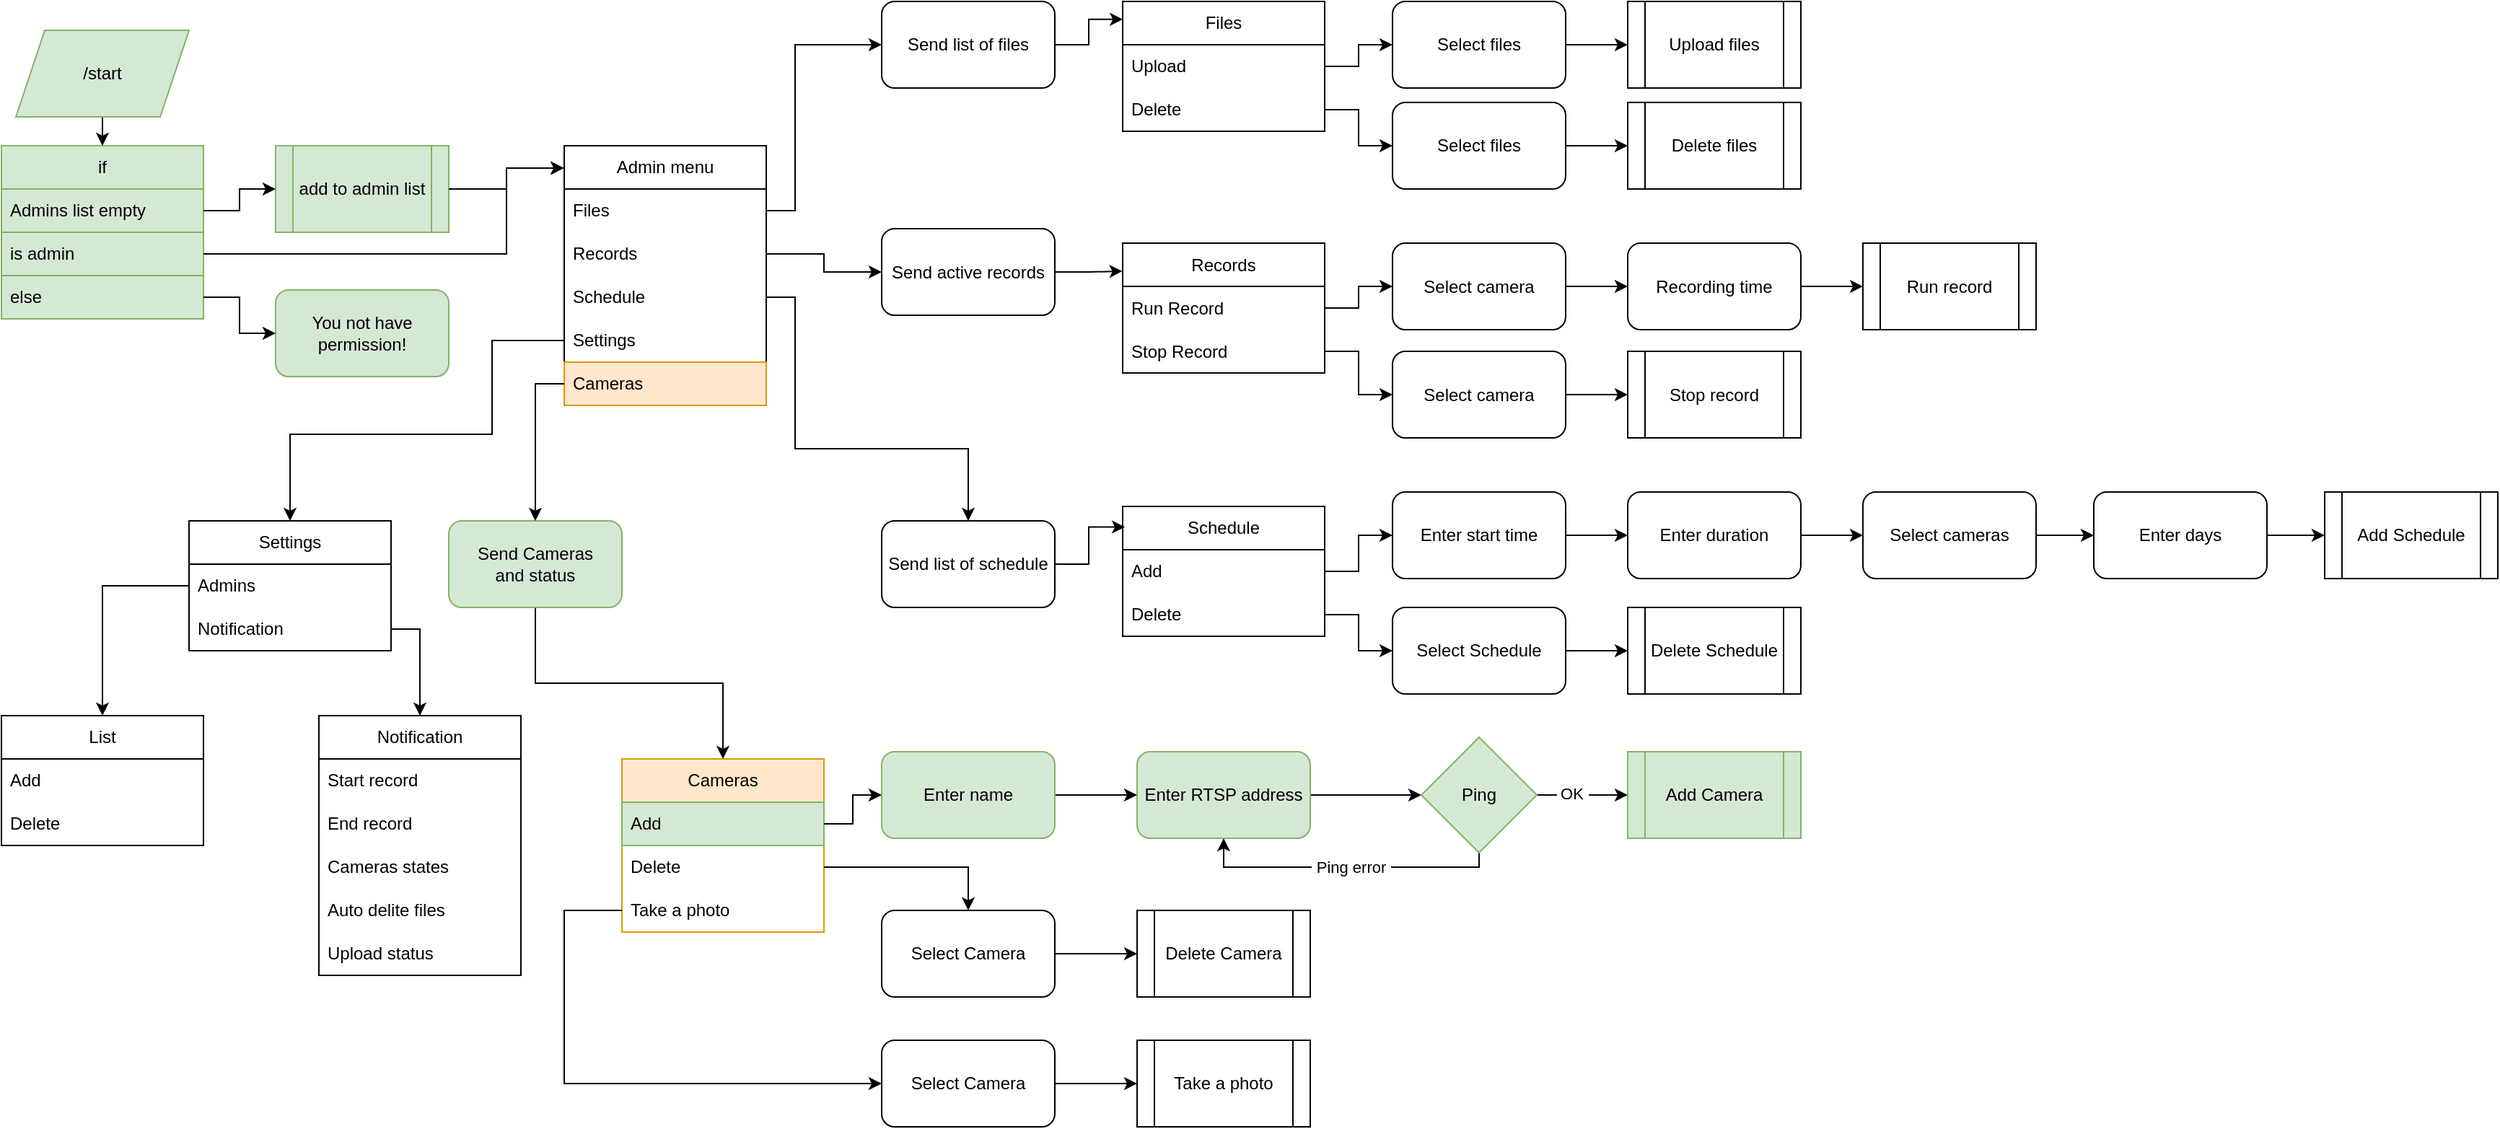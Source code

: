 <mxfile version="24.2.5" type="device">
  <diagram name="Страница — 1" id="JQwWrreAvlFHoOpuTkY8">
    <mxGraphModel dx="1111" dy="573" grid="1" gridSize="10" guides="1" tooltips="1" connect="1" arrows="1" fold="1" page="1" pageScale="1" pageWidth="827" pageHeight="1169" math="0" shadow="0">
      <root>
        <mxCell id="0" />
        <mxCell id="1" parent="0" />
        <mxCell id="tB5VyxIEcyMM-66_xBZY-7" style="edgeStyle=orthogonalEdgeStyle;rounded=0;orthogonalLoop=1;jettySize=auto;html=1;" parent="1" source="tB5VyxIEcyMM-66_xBZY-1" target="tB5VyxIEcyMM-66_xBZY-2" edge="1">
          <mxGeometry relative="1" as="geometry" />
        </mxCell>
        <mxCell id="tB5VyxIEcyMM-66_xBZY-1" value="/start" style="shape=parallelogram;perimeter=parallelogramPerimeter;whiteSpace=wrap;html=1;fixedSize=1;fillColor=#d5e8d4;strokeColor=#82b366;" parent="1" vertex="1">
          <mxGeometry x="60" y="40" width="120" height="60" as="geometry" />
        </mxCell>
        <mxCell id="tB5VyxIEcyMM-66_xBZY-2" value="if" style="swimlane;fontStyle=0;childLayout=stackLayout;horizontal=1;startSize=30;horizontalStack=0;resizeParent=1;resizeParentMax=0;resizeLast=0;collapsible=1;marginBottom=0;whiteSpace=wrap;html=1;fillColor=#d5e8d4;strokeColor=#82b366;" parent="1" vertex="1">
          <mxGeometry x="50" y="120" width="140" height="120" as="geometry" />
        </mxCell>
        <mxCell id="tB5VyxIEcyMM-66_xBZY-3" value="Admins list empty" style="text;strokeColor=#82b366;fillColor=#d5e8d4;align=left;verticalAlign=middle;spacingLeft=4;spacingRight=4;overflow=hidden;points=[[0,0.5],[1,0.5]];portConstraint=eastwest;rotatable=0;whiteSpace=wrap;html=1;" parent="tB5VyxIEcyMM-66_xBZY-2" vertex="1">
          <mxGeometry y="30" width="140" height="30" as="geometry" />
        </mxCell>
        <mxCell id="tB5VyxIEcyMM-66_xBZY-4" value="is admin" style="text;strokeColor=#82b366;fillColor=#d5e8d4;align=left;verticalAlign=middle;spacingLeft=4;spacingRight=4;overflow=hidden;points=[[0,0.5],[1,0.5]];portConstraint=eastwest;rotatable=0;whiteSpace=wrap;html=1;" parent="tB5VyxIEcyMM-66_xBZY-2" vertex="1">
          <mxGeometry y="60" width="140" height="30" as="geometry" />
        </mxCell>
        <mxCell id="tB5VyxIEcyMM-66_xBZY-5" value="else" style="text;strokeColor=#82b366;fillColor=#d5e8d4;align=left;verticalAlign=middle;spacingLeft=4;spacingRight=4;overflow=hidden;points=[[0,0.5],[1,0.5]];portConstraint=eastwest;rotatable=0;whiteSpace=wrap;html=1;" parent="tB5VyxIEcyMM-66_xBZY-2" vertex="1">
          <mxGeometry y="90" width="140" height="30" as="geometry" />
        </mxCell>
        <mxCell id="tB5VyxIEcyMM-66_xBZY-8" value="Admin menu" style="swimlane;fontStyle=0;childLayout=stackLayout;horizontal=1;startSize=30;horizontalStack=0;resizeParent=1;resizeParentMax=0;resizeLast=0;collapsible=1;marginBottom=0;whiteSpace=wrap;html=1;" parent="1" vertex="1">
          <mxGeometry x="440" y="120" width="140" height="180" as="geometry" />
        </mxCell>
        <mxCell id="tB5VyxIEcyMM-66_xBZY-9" value="Files" style="text;strokeColor=none;fillColor=none;align=left;verticalAlign=middle;spacingLeft=4;spacingRight=4;overflow=hidden;points=[[0,0.5],[1,0.5]];portConstraint=eastwest;rotatable=0;whiteSpace=wrap;html=1;" parent="tB5VyxIEcyMM-66_xBZY-8" vertex="1">
          <mxGeometry y="30" width="140" height="30" as="geometry" />
        </mxCell>
        <mxCell id="tB5VyxIEcyMM-66_xBZY-10" value="Records" style="text;strokeColor=none;fillColor=none;align=left;verticalAlign=middle;spacingLeft=4;spacingRight=4;overflow=hidden;points=[[0,0.5],[1,0.5]];portConstraint=eastwest;rotatable=0;whiteSpace=wrap;html=1;" parent="tB5VyxIEcyMM-66_xBZY-8" vertex="1">
          <mxGeometry y="60" width="140" height="30" as="geometry" />
        </mxCell>
        <mxCell id="tB5VyxIEcyMM-66_xBZY-11" value="Schedule" style="text;strokeColor=none;fillColor=none;align=left;verticalAlign=middle;spacingLeft=4;spacingRight=4;overflow=hidden;points=[[0,0.5],[1,0.5]];portConstraint=eastwest;rotatable=0;whiteSpace=wrap;html=1;" parent="tB5VyxIEcyMM-66_xBZY-8" vertex="1">
          <mxGeometry y="90" width="140" height="30" as="geometry" />
        </mxCell>
        <mxCell id="tB5VyxIEcyMM-66_xBZY-13" value="Settings" style="text;strokeColor=none;fillColor=none;align=left;verticalAlign=middle;spacingLeft=4;spacingRight=4;overflow=hidden;points=[[0,0.5],[1,0.5]];portConstraint=eastwest;rotatable=0;whiteSpace=wrap;html=1;" parent="tB5VyxIEcyMM-66_xBZY-8" vertex="1">
          <mxGeometry y="120" width="140" height="30" as="geometry" />
        </mxCell>
        <mxCell id="tB5VyxIEcyMM-66_xBZY-12" value="Cameras" style="text;strokeColor=#d79b00;fillColor=#ffe6cc;align=left;verticalAlign=middle;spacingLeft=4;spacingRight=4;overflow=hidden;points=[[0,0.5],[1,0.5]];portConstraint=eastwest;rotatable=0;whiteSpace=wrap;html=1;" parent="tB5VyxIEcyMM-66_xBZY-8" vertex="1">
          <mxGeometry y="150" width="140" height="30" as="geometry" />
        </mxCell>
        <mxCell id="tB5VyxIEcyMM-66_xBZY-15" value="add to admin list" style="shape=process;whiteSpace=wrap;html=1;backgroundOutline=1;fillColor=#d5e8d4;strokeColor=#82b366;" parent="1" vertex="1">
          <mxGeometry x="240" y="120" width="120" height="60" as="geometry" />
        </mxCell>
        <mxCell id="tB5VyxIEcyMM-66_xBZY-16" style="edgeStyle=orthogonalEdgeStyle;rounded=0;orthogonalLoop=1;jettySize=auto;html=1;" parent="1" source="tB5VyxIEcyMM-66_xBZY-3" target="tB5VyxIEcyMM-66_xBZY-15" edge="1">
          <mxGeometry relative="1" as="geometry" />
        </mxCell>
        <mxCell id="tB5VyxIEcyMM-66_xBZY-21" style="edgeStyle=orthogonalEdgeStyle;rounded=0;orthogonalLoop=1;jettySize=auto;html=1;entryX=0;entryY=0.086;entryDx=0;entryDy=0;entryPerimeter=0;" parent="1" source="tB5VyxIEcyMM-66_xBZY-4" target="tB5VyxIEcyMM-66_xBZY-8" edge="1">
          <mxGeometry relative="1" as="geometry">
            <Array as="points">
              <mxPoint x="400" y="195" />
              <mxPoint x="400" y="136" />
            </Array>
          </mxGeometry>
        </mxCell>
        <mxCell id="tB5VyxIEcyMM-66_xBZY-22" style="edgeStyle=orthogonalEdgeStyle;rounded=0;orthogonalLoop=1;jettySize=auto;html=1;entryX=-0.003;entryY=0.086;entryDx=0;entryDy=0;entryPerimeter=0;" parent="1" source="tB5VyxIEcyMM-66_xBZY-15" target="tB5VyxIEcyMM-66_xBZY-8" edge="1">
          <mxGeometry relative="1" as="geometry" />
        </mxCell>
        <mxCell id="tB5VyxIEcyMM-66_xBZY-23" value="You not have permission!" style="rounded=1;whiteSpace=wrap;html=1;fillColor=#d5e8d4;strokeColor=#82b366;" parent="1" vertex="1">
          <mxGeometry x="240" y="220" width="120" height="60" as="geometry" />
        </mxCell>
        <mxCell id="tB5VyxIEcyMM-66_xBZY-24" style="edgeStyle=orthogonalEdgeStyle;rounded=0;orthogonalLoop=1;jettySize=auto;html=1;" parent="1" source="tB5VyxIEcyMM-66_xBZY-5" target="tB5VyxIEcyMM-66_xBZY-23" edge="1">
          <mxGeometry relative="1" as="geometry" />
        </mxCell>
        <mxCell id="tB5VyxIEcyMM-66_xBZY-25" value="&lt;span style=&quot;text-align: left;&quot;&gt;Files&lt;/span&gt;" style="swimlane;fontStyle=0;childLayout=stackLayout;horizontal=1;startSize=30;horizontalStack=0;resizeParent=1;resizeParentMax=0;resizeLast=0;collapsible=1;marginBottom=0;whiteSpace=wrap;html=1;" parent="1" vertex="1">
          <mxGeometry x="827" y="20" width="140" height="90" as="geometry" />
        </mxCell>
        <mxCell id="tB5VyxIEcyMM-66_xBZY-26" value="Upload" style="text;strokeColor=none;fillColor=none;align=left;verticalAlign=middle;spacingLeft=4;spacingRight=4;overflow=hidden;points=[[0,0.5],[1,0.5]];portConstraint=eastwest;rotatable=0;whiteSpace=wrap;html=1;" parent="tB5VyxIEcyMM-66_xBZY-25" vertex="1">
          <mxGeometry y="30" width="140" height="30" as="geometry" />
        </mxCell>
        <mxCell id="tB5VyxIEcyMM-66_xBZY-27" value="Delete" style="text;strokeColor=none;fillColor=none;align=left;verticalAlign=middle;spacingLeft=4;spacingRight=4;overflow=hidden;points=[[0,0.5],[1,0.5]];portConstraint=eastwest;rotatable=0;whiteSpace=wrap;html=1;" parent="tB5VyxIEcyMM-66_xBZY-25" vertex="1">
          <mxGeometry y="60" width="140" height="30" as="geometry" />
        </mxCell>
        <mxCell id="tB5VyxIEcyMM-66_xBZY-33" style="edgeStyle=orthogonalEdgeStyle;rounded=0;orthogonalLoop=1;jettySize=auto;html=1;" parent="1" source="tB5VyxIEcyMM-66_xBZY-30" target="tB5VyxIEcyMM-66_xBZY-32" edge="1">
          <mxGeometry relative="1" as="geometry" />
        </mxCell>
        <mxCell id="tB5VyxIEcyMM-66_xBZY-30" value="Select camera" style="rounded=1;whiteSpace=wrap;html=1;" parent="1" vertex="1">
          <mxGeometry x="1014" y="187.5" width="120" height="60" as="geometry" />
        </mxCell>
        <mxCell id="tB5VyxIEcyMM-66_xBZY-43" style="edgeStyle=orthogonalEdgeStyle;rounded=0;orthogonalLoop=1;jettySize=auto;html=1;" parent="1" source="tB5VyxIEcyMM-66_xBZY-32" target="tB5VyxIEcyMM-66_xBZY-42" edge="1">
          <mxGeometry relative="1" as="geometry" />
        </mxCell>
        <mxCell id="tB5VyxIEcyMM-66_xBZY-32" value="Recording time" style="rounded=1;whiteSpace=wrap;html=1;" parent="1" vertex="1">
          <mxGeometry x="1177" y="187.5" width="120" height="60" as="geometry" />
        </mxCell>
        <mxCell id="tB5VyxIEcyMM-66_xBZY-41" style="edgeStyle=orthogonalEdgeStyle;rounded=0;orthogonalLoop=1;jettySize=auto;html=1;" parent="1" source="tB5VyxIEcyMM-66_xBZY-34" target="tB5VyxIEcyMM-66_xBZY-40" edge="1">
          <mxGeometry relative="1" as="geometry" />
        </mxCell>
        <mxCell id="tB5VyxIEcyMM-66_xBZY-34" value="Select files" style="rounded=1;whiteSpace=wrap;html=1;" parent="1" vertex="1">
          <mxGeometry x="1014" y="20" width="120" height="60" as="geometry" />
        </mxCell>
        <mxCell id="tB5VyxIEcyMM-66_xBZY-35" style="edgeStyle=orthogonalEdgeStyle;rounded=0;orthogonalLoop=1;jettySize=auto;html=1;" parent="1" source="tB5VyxIEcyMM-66_xBZY-26" target="tB5VyxIEcyMM-66_xBZY-34" edge="1">
          <mxGeometry relative="1" as="geometry" />
        </mxCell>
        <mxCell id="tB5VyxIEcyMM-66_xBZY-39" style="edgeStyle=orthogonalEdgeStyle;rounded=0;orthogonalLoop=1;jettySize=auto;html=1;" parent="1" source="tB5VyxIEcyMM-66_xBZY-36" target="tB5VyxIEcyMM-66_xBZY-38" edge="1">
          <mxGeometry relative="1" as="geometry" />
        </mxCell>
        <mxCell id="tB5VyxIEcyMM-66_xBZY-36" value="Select files" style="rounded=1;whiteSpace=wrap;html=1;" parent="1" vertex="1">
          <mxGeometry x="1014" y="90" width="120" height="60" as="geometry" />
        </mxCell>
        <mxCell id="tB5VyxIEcyMM-66_xBZY-37" style="edgeStyle=orthogonalEdgeStyle;rounded=0;orthogonalLoop=1;jettySize=auto;html=1;" parent="1" source="tB5VyxIEcyMM-66_xBZY-27" target="tB5VyxIEcyMM-66_xBZY-36" edge="1">
          <mxGeometry relative="1" as="geometry" />
        </mxCell>
        <mxCell id="tB5VyxIEcyMM-66_xBZY-38" value="Delete files" style="shape=process;whiteSpace=wrap;html=1;backgroundOutline=1;" parent="1" vertex="1">
          <mxGeometry x="1177" y="90" width="120" height="60" as="geometry" />
        </mxCell>
        <mxCell id="tB5VyxIEcyMM-66_xBZY-40" value="&lt;span style=&quot;text-align: left;&quot;&gt;Upload&lt;/span&gt;&amp;nbsp;files" style="shape=process;whiteSpace=wrap;html=1;backgroundOutline=1;" parent="1" vertex="1">
          <mxGeometry x="1177" y="20" width="120" height="60" as="geometry" />
        </mxCell>
        <mxCell id="tB5VyxIEcyMM-66_xBZY-42" value="Run record" style="shape=process;whiteSpace=wrap;html=1;backgroundOutline=1;" parent="1" vertex="1">
          <mxGeometry x="1340" y="187.5" width="120" height="60" as="geometry" />
        </mxCell>
        <mxCell id="tB5VyxIEcyMM-66_xBZY-68" style="edgeStyle=orthogonalEdgeStyle;rounded=0;orthogonalLoop=1;jettySize=auto;html=1;" parent="1" source="tB5VyxIEcyMM-66_xBZY-45" target="tB5VyxIEcyMM-66_xBZY-67" edge="1">
          <mxGeometry relative="1" as="geometry" />
        </mxCell>
        <mxCell id="tB5VyxIEcyMM-66_xBZY-45" value="Enter start time" style="rounded=1;whiteSpace=wrap;html=1;" parent="1" vertex="1">
          <mxGeometry x="1014" y="360" width="120" height="60" as="geometry" />
        </mxCell>
        <mxCell id="tB5VyxIEcyMM-66_xBZY-49" value="&lt;span style=&quot;text-align: left;&quot;&gt;Schedule&lt;/span&gt;" style="swimlane;fontStyle=0;childLayout=stackLayout;horizontal=1;startSize=30;horizontalStack=0;resizeParent=1;resizeParentMax=0;resizeLast=0;collapsible=1;marginBottom=0;whiteSpace=wrap;html=1;" parent="1" vertex="1">
          <mxGeometry x="827" y="370" width="140" height="90" as="geometry" />
        </mxCell>
        <mxCell id="tB5VyxIEcyMM-66_xBZY-50" value="Add" style="text;strokeColor=none;fillColor=none;align=left;verticalAlign=middle;spacingLeft=4;spacingRight=4;overflow=hidden;points=[[0,0.5],[1,0.5]];portConstraint=eastwest;rotatable=0;whiteSpace=wrap;html=1;" parent="tB5VyxIEcyMM-66_xBZY-49" vertex="1">
          <mxGeometry y="30" width="140" height="30" as="geometry" />
        </mxCell>
        <mxCell id="tB5VyxIEcyMM-66_xBZY-51" value="Delete" style="text;strokeColor=none;fillColor=none;align=left;verticalAlign=middle;spacingLeft=4;spacingRight=4;overflow=hidden;points=[[0,0.5],[1,0.5]];portConstraint=eastwest;rotatable=0;whiteSpace=wrap;html=1;" parent="tB5VyxIEcyMM-66_xBZY-49" vertex="1">
          <mxGeometry y="60" width="140" height="30" as="geometry" />
        </mxCell>
        <mxCell id="tB5VyxIEcyMM-66_xBZY-55" style="edgeStyle=orthogonalEdgeStyle;rounded=0;orthogonalLoop=1;jettySize=auto;html=1;" parent="1" source="tB5VyxIEcyMM-66_xBZY-50" target="tB5VyxIEcyMM-66_xBZY-45" edge="1">
          <mxGeometry relative="1" as="geometry" />
        </mxCell>
        <mxCell id="tB5VyxIEcyMM-66_xBZY-56" value="Send list of files" style="rounded=1;whiteSpace=wrap;html=1;" parent="1" vertex="1">
          <mxGeometry x="660" y="20" width="120" height="60" as="geometry" />
        </mxCell>
        <mxCell id="tB5VyxIEcyMM-66_xBZY-57" style="edgeStyle=orthogonalEdgeStyle;rounded=0;orthogonalLoop=1;jettySize=auto;html=1;" parent="1" source="tB5VyxIEcyMM-66_xBZY-9" target="tB5VyxIEcyMM-66_xBZY-56" edge="1">
          <mxGeometry relative="1" as="geometry">
            <Array as="points">
              <mxPoint x="600" y="165" />
              <mxPoint x="600" y="50" />
            </Array>
          </mxGeometry>
        </mxCell>
        <mxCell id="tB5VyxIEcyMM-66_xBZY-59" style="edgeStyle=orthogonalEdgeStyle;rounded=0;orthogonalLoop=1;jettySize=auto;html=1;entryX=0.001;entryY=0.138;entryDx=0;entryDy=0;entryPerimeter=0;" parent="1" source="tB5VyxIEcyMM-66_xBZY-56" target="tB5VyxIEcyMM-66_xBZY-25" edge="1">
          <mxGeometry relative="1" as="geometry" />
        </mxCell>
        <mxCell id="tB5VyxIEcyMM-66_xBZY-60" value="Send list of s&lt;span style=&quot;text-align: left;&quot;&gt;chedule&lt;/span&gt;" style="rounded=1;whiteSpace=wrap;html=1;" parent="1" vertex="1">
          <mxGeometry x="660" y="380" width="120" height="60" as="geometry" />
        </mxCell>
        <mxCell id="tB5VyxIEcyMM-66_xBZY-61" style="edgeStyle=orthogonalEdgeStyle;rounded=0;orthogonalLoop=1;jettySize=auto;html=1;" parent="1" source="tB5VyxIEcyMM-66_xBZY-11" target="tB5VyxIEcyMM-66_xBZY-60" edge="1">
          <mxGeometry relative="1" as="geometry">
            <Array as="points">
              <mxPoint x="600" y="225" />
              <mxPoint x="600" y="330" />
            </Array>
          </mxGeometry>
        </mxCell>
        <mxCell id="tB5VyxIEcyMM-66_xBZY-62" style="edgeStyle=orthogonalEdgeStyle;rounded=0;orthogonalLoop=1;jettySize=auto;html=1;entryX=0.011;entryY=0.159;entryDx=0;entryDy=0;entryPerimeter=0;" parent="1" source="tB5VyxIEcyMM-66_xBZY-60" target="tB5VyxIEcyMM-66_xBZY-49" edge="1">
          <mxGeometry relative="1" as="geometry" />
        </mxCell>
        <mxCell id="tB5VyxIEcyMM-66_xBZY-63" style="edgeStyle=orthogonalEdgeStyle;rounded=0;orthogonalLoop=1;jettySize=auto;html=1;" parent="1" source="tB5VyxIEcyMM-66_xBZY-64" target="tB5VyxIEcyMM-66_xBZY-65" edge="1">
          <mxGeometry relative="1" as="geometry" />
        </mxCell>
        <mxCell id="tB5VyxIEcyMM-66_xBZY-64" value="Select&amp;nbsp;&lt;span style=&quot;text-align: left;&quot;&gt;Schedule&lt;/span&gt;" style="rounded=1;whiteSpace=wrap;html=1;" parent="1" vertex="1">
          <mxGeometry x="1014" y="440" width="120" height="60" as="geometry" />
        </mxCell>
        <mxCell id="tB5VyxIEcyMM-66_xBZY-65" value="Delete&amp;nbsp;&lt;span style=&quot;text-align: left;&quot;&gt;Schedule&lt;/span&gt;" style="shape=process;whiteSpace=wrap;html=1;backgroundOutline=1;" parent="1" vertex="1">
          <mxGeometry x="1177" y="440" width="120" height="60" as="geometry" />
        </mxCell>
        <mxCell id="tB5VyxIEcyMM-66_xBZY-66" style="edgeStyle=orthogonalEdgeStyle;rounded=0;orthogonalLoop=1;jettySize=auto;html=1;" parent="1" source="tB5VyxIEcyMM-66_xBZY-51" target="tB5VyxIEcyMM-66_xBZY-64" edge="1">
          <mxGeometry relative="1" as="geometry" />
        </mxCell>
        <mxCell id="tB5VyxIEcyMM-66_xBZY-70" style="edgeStyle=orthogonalEdgeStyle;rounded=0;orthogonalLoop=1;jettySize=auto;html=1;" parent="1" source="tB5VyxIEcyMM-66_xBZY-67" target="tB5VyxIEcyMM-66_xBZY-69" edge="1">
          <mxGeometry relative="1" as="geometry" />
        </mxCell>
        <mxCell id="tB5VyxIEcyMM-66_xBZY-67" value="Enter duration" style="rounded=1;whiteSpace=wrap;html=1;" parent="1" vertex="1">
          <mxGeometry x="1177" y="360" width="120" height="60" as="geometry" />
        </mxCell>
        <mxCell id="tB5VyxIEcyMM-66_xBZY-72" style="edgeStyle=orthogonalEdgeStyle;rounded=0;orthogonalLoop=1;jettySize=auto;html=1;" parent="1" source="tB5VyxIEcyMM-66_xBZY-69" target="tB5VyxIEcyMM-66_xBZY-71" edge="1">
          <mxGeometry relative="1" as="geometry" />
        </mxCell>
        <mxCell id="tB5VyxIEcyMM-66_xBZY-69" value="Select cameras" style="rounded=1;whiteSpace=wrap;html=1;" parent="1" vertex="1">
          <mxGeometry x="1340" y="360" width="120" height="60" as="geometry" />
        </mxCell>
        <mxCell id="tB5VyxIEcyMM-66_xBZY-74" style="edgeStyle=orthogonalEdgeStyle;rounded=0;orthogonalLoop=1;jettySize=auto;html=1;" parent="1" source="tB5VyxIEcyMM-66_xBZY-71" target="tB5VyxIEcyMM-66_xBZY-73" edge="1">
          <mxGeometry relative="1" as="geometry" />
        </mxCell>
        <mxCell id="tB5VyxIEcyMM-66_xBZY-71" value="Enter days" style="rounded=1;whiteSpace=wrap;html=1;" parent="1" vertex="1">
          <mxGeometry x="1500" y="360" width="120" height="60" as="geometry" />
        </mxCell>
        <mxCell id="tB5VyxIEcyMM-66_xBZY-73" value="Add&amp;nbsp;&lt;span style=&quot;text-align: left;&quot;&gt;Schedule&lt;/span&gt;" style="shape=process;whiteSpace=wrap;html=1;backgroundOutline=1;" parent="1" vertex="1">
          <mxGeometry x="1660" y="360" width="120" height="60" as="geometry" />
        </mxCell>
        <mxCell id="tB5VyxIEcyMM-66_xBZY-83" style="edgeStyle=orthogonalEdgeStyle;rounded=0;orthogonalLoop=1;jettySize=auto;html=1;" parent="1" source="tB5VyxIEcyMM-66_xBZY-77" target="tB5VyxIEcyMM-66_xBZY-79" edge="1">
          <mxGeometry relative="1" as="geometry" />
        </mxCell>
        <mxCell id="tB5VyxIEcyMM-66_xBZY-77" value="Send&amp;nbsp;&lt;span style=&quot;text-align: left;&quot;&gt;Cameras&lt;/span&gt;&lt;div&gt;&lt;span style=&quot;text-align: left;&quot;&gt;and status&lt;/span&gt;&lt;/div&gt;" style="rounded=1;whiteSpace=wrap;html=1;fillColor=#d5e8d4;strokeColor=#82b366;" parent="1" vertex="1">
          <mxGeometry x="360" y="380" width="120" height="60" as="geometry" />
        </mxCell>
        <mxCell id="tB5VyxIEcyMM-66_xBZY-78" style="edgeStyle=orthogonalEdgeStyle;rounded=0;orthogonalLoop=1;jettySize=auto;html=1;" parent="1" source="tB5VyxIEcyMM-66_xBZY-12" target="tB5VyxIEcyMM-66_xBZY-77" edge="1">
          <mxGeometry relative="1" as="geometry" />
        </mxCell>
        <mxCell id="tB5VyxIEcyMM-66_xBZY-79" value="&lt;span style=&quot;text-align: left;&quot;&gt;Cameras&lt;/span&gt;" style="swimlane;fontStyle=0;childLayout=stackLayout;horizontal=1;startSize=30;horizontalStack=0;resizeParent=1;resizeParentMax=0;resizeLast=0;collapsible=1;marginBottom=0;whiteSpace=wrap;html=1;fillColor=#ffe6cc;strokeColor=#d79b00;" parent="1" vertex="1">
          <mxGeometry x="480" y="545" width="140" height="120" as="geometry" />
        </mxCell>
        <mxCell id="tB5VyxIEcyMM-66_xBZY-80" value="Add" style="text;strokeColor=#82b366;fillColor=#d5e8d4;align=left;verticalAlign=middle;spacingLeft=4;spacingRight=4;overflow=hidden;points=[[0,0.5],[1,0.5]];portConstraint=eastwest;rotatable=0;whiteSpace=wrap;html=1;" parent="tB5VyxIEcyMM-66_xBZY-79" vertex="1">
          <mxGeometry y="30" width="140" height="30" as="geometry" />
        </mxCell>
        <mxCell id="tB5VyxIEcyMM-66_xBZY-81" value="Delete" style="text;strokeColor=none;fillColor=none;align=left;verticalAlign=middle;spacingLeft=4;spacingRight=4;overflow=hidden;points=[[0,0.5],[1,0.5]];portConstraint=eastwest;rotatable=0;whiteSpace=wrap;html=1;" parent="tB5VyxIEcyMM-66_xBZY-79" vertex="1">
          <mxGeometry y="60" width="140" height="30" as="geometry" />
        </mxCell>
        <mxCell id="tB5VyxIEcyMM-66_xBZY-82" value="Take a photo" style="text;strokeColor=none;fillColor=none;align=left;verticalAlign=middle;spacingLeft=4;spacingRight=4;overflow=hidden;points=[[0,0.5],[1,0.5]];portConstraint=eastwest;rotatable=0;whiteSpace=wrap;html=1;" parent="tB5VyxIEcyMM-66_xBZY-79" vertex="1">
          <mxGeometry y="90" width="140" height="30" as="geometry" />
        </mxCell>
        <mxCell id="tB5VyxIEcyMM-66_xBZY-89" style="edgeStyle=orthogonalEdgeStyle;rounded=0;orthogonalLoop=1;jettySize=auto;html=1;" parent="1" source="tB5VyxIEcyMM-66_xBZY-84" target="tB5VyxIEcyMM-66_xBZY-88" edge="1">
          <mxGeometry relative="1" as="geometry" />
        </mxCell>
        <mxCell id="tB5VyxIEcyMM-66_xBZY-84" value="Enter RTSP address" style="rounded=1;whiteSpace=wrap;html=1;fillColor=#d5e8d4;strokeColor=#82b366;" parent="1" vertex="1">
          <mxGeometry x="837" y="540" width="120" height="60" as="geometry" />
        </mxCell>
        <mxCell id="tB5VyxIEcyMM-66_xBZY-87" style="edgeStyle=orthogonalEdgeStyle;rounded=0;orthogonalLoop=1;jettySize=auto;html=1;" parent="1" source="tB5VyxIEcyMM-66_xBZY-85" target="tB5VyxIEcyMM-66_xBZY-84" edge="1">
          <mxGeometry relative="1" as="geometry" />
        </mxCell>
        <mxCell id="tB5VyxIEcyMM-66_xBZY-85" value="Enter name" style="rounded=1;whiteSpace=wrap;html=1;fillColor=#d5e8d4;strokeColor=#82b366;" parent="1" vertex="1">
          <mxGeometry x="660" y="540" width="120" height="60" as="geometry" />
        </mxCell>
        <mxCell id="tB5VyxIEcyMM-66_xBZY-86" style="edgeStyle=orthogonalEdgeStyle;rounded=0;orthogonalLoop=1;jettySize=auto;html=1;" parent="1" source="tB5VyxIEcyMM-66_xBZY-80" target="tB5VyxIEcyMM-66_xBZY-85" edge="1">
          <mxGeometry relative="1" as="geometry" />
        </mxCell>
        <mxCell id="tB5VyxIEcyMM-66_xBZY-90" style="edgeStyle=orthogonalEdgeStyle;rounded=0;orthogonalLoop=1;jettySize=auto;html=1;" parent="1" source="tB5VyxIEcyMM-66_xBZY-88" target="tB5VyxIEcyMM-66_xBZY-84" edge="1">
          <mxGeometry relative="1" as="geometry">
            <Array as="points">
              <mxPoint x="1074" y="620" />
              <mxPoint x="897" y="620" />
            </Array>
          </mxGeometry>
        </mxCell>
        <mxCell id="tB5VyxIEcyMM-66_xBZY-92" value="&amp;nbsp;Ping error&amp;nbsp;" style="edgeLabel;html=1;align=center;verticalAlign=middle;resizable=0;points=[];" parent="tB5VyxIEcyMM-66_xBZY-90" vertex="1" connectable="0">
          <mxGeometry x="-0.042" relative="1" as="geometry">
            <mxPoint as="offset" />
          </mxGeometry>
        </mxCell>
        <mxCell id="tB5VyxIEcyMM-66_xBZY-94" style="edgeStyle=orthogonalEdgeStyle;rounded=0;orthogonalLoop=1;jettySize=auto;html=1;" parent="1" source="tB5VyxIEcyMM-66_xBZY-88" target="tB5VyxIEcyMM-66_xBZY-93" edge="1">
          <mxGeometry relative="1" as="geometry" />
        </mxCell>
        <mxCell id="tB5VyxIEcyMM-66_xBZY-95" value="&amp;nbsp;OK&amp;nbsp;" style="edgeLabel;html=1;align=center;verticalAlign=middle;resizable=0;points=[];" parent="tB5VyxIEcyMM-66_xBZY-94" vertex="1" connectable="0">
          <mxGeometry x="-0.248" y="1" relative="1" as="geometry">
            <mxPoint as="offset" />
          </mxGeometry>
        </mxCell>
        <mxCell id="tB5VyxIEcyMM-66_xBZY-88" value="Ping" style="rhombus;whiteSpace=wrap;html=1;fillColor=#d5e8d4;strokeColor=#82b366;" parent="1" vertex="1">
          <mxGeometry x="1034" y="530" width="80" height="80" as="geometry" />
        </mxCell>
        <mxCell id="tB5VyxIEcyMM-66_xBZY-93" value="Add&amp;nbsp;&lt;span style=&quot;text-align: left;&quot;&gt;Camera&lt;/span&gt;" style="shape=process;whiteSpace=wrap;html=1;backgroundOutline=1;fillColor=#d5e8d4;strokeColor=#82b366;" parent="1" vertex="1">
          <mxGeometry x="1177" y="540" width="120" height="60" as="geometry" />
        </mxCell>
        <mxCell id="tB5VyxIEcyMM-66_xBZY-101" style="edgeStyle=orthogonalEdgeStyle;rounded=0;orthogonalLoop=1;jettySize=auto;html=1;" parent="1" source="tB5VyxIEcyMM-66_xBZY-97" target="tB5VyxIEcyMM-66_xBZY-100" edge="1">
          <mxGeometry relative="1" as="geometry" />
        </mxCell>
        <mxCell id="tB5VyxIEcyMM-66_xBZY-97" value="Select Camera" style="rounded=1;whiteSpace=wrap;html=1;" parent="1" vertex="1">
          <mxGeometry x="660" y="650" width="120" height="60" as="geometry" />
        </mxCell>
        <mxCell id="tB5VyxIEcyMM-66_xBZY-98" style="edgeStyle=orthogonalEdgeStyle;rounded=0;orthogonalLoop=1;jettySize=auto;html=1;" parent="1" source="tB5VyxIEcyMM-66_xBZY-81" target="tB5VyxIEcyMM-66_xBZY-97" edge="1">
          <mxGeometry relative="1" as="geometry" />
        </mxCell>
        <mxCell id="tB5VyxIEcyMM-66_xBZY-100" value="Delete Camera" style="shape=process;whiteSpace=wrap;html=1;backgroundOutline=1;" parent="1" vertex="1">
          <mxGeometry x="837" y="650" width="120" height="60" as="geometry" />
        </mxCell>
        <mxCell id="tB5VyxIEcyMM-66_xBZY-106" style="edgeStyle=orthogonalEdgeStyle;rounded=0;orthogonalLoop=1;jettySize=auto;html=1;exitX=1;exitY=0.5;exitDx=0;exitDy=0;" parent="1" source="tB5VyxIEcyMM-66_xBZY-103" target="tB5VyxIEcyMM-66_xBZY-104" edge="1">
          <mxGeometry relative="1" as="geometry" />
        </mxCell>
        <mxCell id="tB5VyxIEcyMM-66_xBZY-103" value="Select Camera" style="rounded=1;whiteSpace=wrap;html=1;" parent="1" vertex="1">
          <mxGeometry x="660" y="740" width="120" height="60" as="geometry" />
        </mxCell>
        <mxCell id="tB5VyxIEcyMM-66_xBZY-104" value="Take a photo" style="shape=process;whiteSpace=wrap;html=1;backgroundOutline=1;" parent="1" vertex="1">
          <mxGeometry x="837" y="740" width="120" height="60" as="geometry" />
        </mxCell>
        <mxCell id="tB5VyxIEcyMM-66_xBZY-105" style="edgeStyle=orthogonalEdgeStyle;rounded=0;orthogonalLoop=1;jettySize=auto;html=1;" parent="1" source="tB5VyxIEcyMM-66_xBZY-82" target="tB5VyxIEcyMM-66_xBZY-103" edge="1">
          <mxGeometry relative="1" as="geometry">
            <Array as="points">
              <mxPoint x="440" y="650" />
              <mxPoint x="440" y="770" />
            </Array>
          </mxGeometry>
        </mxCell>
        <mxCell id="cRx7G6iITmPvkGRC3WqV-1" value="&lt;span style=&quot;text-align: left;&quot;&gt;Settings&lt;/span&gt;" style="swimlane;fontStyle=0;childLayout=stackLayout;horizontal=1;startSize=30;horizontalStack=0;resizeParent=1;resizeParentMax=0;resizeLast=0;collapsible=1;marginBottom=0;whiteSpace=wrap;html=1;" parent="1" vertex="1">
          <mxGeometry x="180" y="380" width="140" height="90" as="geometry" />
        </mxCell>
        <mxCell id="cRx7G6iITmPvkGRC3WqV-2" value="Admins" style="text;strokeColor=none;fillColor=none;align=left;verticalAlign=middle;spacingLeft=4;spacingRight=4;overflow=hidden;points=[[0,0.5],[1,0.5]];portConstraint=eastwest;rotatable=0;whiteSpace=wrap;html=1;" parent="cRx7G6iITmPvkGRC3WqV-1" vertex="1">
          <mxGeometry y="30" width="140" height="30" as="geometry" />
        </mxCell>
        <mxCell id="cRx7G6iITmPvkGRC3WqV-3" value="Notification" style="text;strokeColor=none;fillColor=none;align=left;verticalAlign=middle;spacingLeft=4;spacingRight=4;overflow=hidden;points=[[0,0.5],[1,0.5]];portConstraint=eastwest;rotatable=0;whiteSpace=wrap;html=1;" parent="cRx7G6iITmPvkGRC3WqV-1" vertex="1">
          <mxGeometry y="60" width="140" height="30" as="geometry" />
        </mxCell>
        <mxCell id="cRx7G6iITmPvkGRC3WqV-6" value="&lt;span style=&quot;text-align: left;&quot;&gt;Records&lt;/span&gt;" style="swimlane;fontStyle=0;childLayout=stackLayout;horizontal=1;startSize=30;horizontalStack=0;resizeParent=1;resizeParentMax=0;resizeLast=0;collapsible=1;marginBottom=0;whiteSpace=wrap;html=1;" parent="1" vertex="1">
          <mxGeometry x="827" y="187.5" width="140" height="90" as="geometry" />
        </mxCell>
        <mxCell id="cRx7G6iITmPvkGRC3WqV-7" value="Run Record" style="text;strokeColor=none;fillColor=none;align=left;verticalAlign=middle;spacingLeft=4;spacingRight=4;overflow=hidden;points=[[0,0.5],[1,0.5]];portConstraint=eastwest;rotatable=0;whiteSpace=wrap;html=1;" parent="cRx7G6iITmPvkGRC3WqV-6" vertex="1">
          <mxGeometry y="30" width="140" height="30" as="geometry" />
        </mxCell>
        <mxCell id="cRx7G6iITmPvkGRC3WqV-8" value="Stop Record" style="text;strokeColor=none;fillColor=none;align=left;verticalAlign=middle;spacingLeft=4;spacingRight=4;overflow=hidden;points=[[0,0.5],[1,0.5]];portConstraint=eastwest;rotatable=0;whiteSpace=wrap;html=1;" parent="cRx7G6iITmPvkGRC3WqV-6" vertex="1">
          <mxGeometry y="60" width="140" height="30" as="geometry" />
        </mxCell>
        <mxCell id="cRx7G6iITmPvkGRC3WqV-10" value="Send&amp;nbsp;active records" style="rounded=1;whiteSpace=wrap;html=1;" parent="1" vertex="1">
          <mxGeometry x="660" y="177.5" width="120" height="60" as="geometry" />
        </mxCell>
        <mxCell id="cRx7G6iITmPvkGRC3WqV-11" style="edgeStyle=orthogonalEdgeStyle;rounded=0;orthogonalLoop=1;jettySize=auto;html=1;" parent="1" source="tB5VyxIEcyMM-66_xBZY-10" target="cRx7G6iITmPvkGRC3WqV-10" edge="1">
          <mxGeometry relative="1" as="geometry" />
        </mxCell>
        <mxCell id="cRx7G6iITmPvkGRC3WqV-15" style="edgeStyle=orthogonalEdgeStyle;rounded=0;orthogonalLoop=1;jettySize=auto;html=1;" parent="1" source="cRx7G6iITmPvkGRC3WqV-7" target="tB5VyxIEcyMM-66_xBZY-30" edge="1">
          <mxGeometry relative="1" as="geometry" />
        </mxCell>
        <mxCell id="cRx7G6iITmPvkGRC3WqV-17" style="edgeStyle=orthogonalEdgeStyle;rounded=0;orthogonalLoop=1;jettySize=auto;html=1;entryX=-0.001;entryY=0.216;entryDx=0;entryDy=0;entryPerimeter=0;" parent="1" source="cRx7G6iITmPvkGRC3WqV-10" target="cRx7G6iITmPvkGRC3WqV-6" edge="1">
          <mxGeometry relative="1" as="geometry" />
        </mxCell>
        <mxCell id="cRx7G6iITmPvkGRC3WqV-21" style="edgeStyle=orthogonalEdgeStyle;rounded=0;orthogonalLoop=1;jettySize=auto;html=1;" parent="1" source="cRx7G6iITmPvkGRC3WqV-18" target="cRx7G6iITmPvkGRC3WqV-19" edge="1">
          <mxGeometry relative="1" as="geometry" />
        </mxCell>
        <mxCell id="cRx7G6iITmPvkGRC3WqV-18" value="Select camera" style="rounded=1;whiteSpace=wrap;html=1;" parent="1" vertex="1">
          <mxGeometry x="1014" y="262.5" width="120" height="60" as="geometry" />
        </mxCell>
        <mxCell id="cRx7G6iITmPvkGRC3WqV-19" value="Stop record" style="shape=process;whiteSpace=wrap;html=1;backgroundOutline=1;" parent="1" vertex="1">
          <mxGeometry x="1177" y="262.5" width="120" height="60" as="geometry" />
        </mxCell>
        <mxCell id="cRx7G6iITmPvkGRC3WqV-20" style="edgeStyle=orthogonalEdgeStyle;rounded=0;orthogonalLoop=1;jettySize=auto;html=1;" parent="1" source="cRx7G6iITmPvkGRC3WqV-8" target="cRx7G6iITmPvkGRC3WqV-18" edge="1">
          <mxGeometry relative="1" as="geometry" />
        </mxCell>
        <mxCell id="cRx7G6iITmPvkGRC3WqV-22" style="edgeStyle=orthogonalEdgeStyle;rounded=0;orthogonalLoop=1;jettySize=auto;html=1;" parent="1" source="tB5VyxIEcyMM-66_xBZY-13" target="cRx7G6iITmPvkGRC3WqV-1" edge="1">
          <mxGeometry relative="1" as="geometry">
            <Array as="points">
              <mxPoint x="390" y="255" />
              <mxPoint x="390" y="320" />
              <mxPoint x="250" y="320" />
            </Array>
          </mxGeometry>
        </mxCell>
        <mxCell id="cRx7G6iITmPvkGRC3WqV-23" value="List" style="swimlane;fontStyle=0;childLayout=stackLayout;horizontal=1;startSize=30;horizontalStack=0;resizeParent=1;resizeParentMax=0;resizeLast=0;collapsible=1;marginBottom=0;whiteSpace=wrap;html=1;" parent="1" vertex="1">
          <mxGeometry x="50" y="515" width="140" height="90" as="geometry" />
        </mxCell>
        <mxCell id="cRx7G6iITmPvkGRC3WqV-24" value="Add" style="text;strokeColor=none;fillColor=none;align=left;verticalAlign=middle;spacingLeft=4;spacingRight=4;overflow=hidden;points=[[0,0.5],[1,0.5]];portConstraint=eastwest;rotatable=0;whiteSpace=wrap;html=1;" parent="cRx7G6iITmPvkGRC3WqV-23" vertex="1">
          <mxGeometry y="30" width="140" height="30" as="geometry" />
        </mxCell>
        <mxCell id="cRx7G6iITmPvkGRC3WqV-25" value="Delete" style="text;strokeColor=none;fillColor=none;align=left;verticalAlign=middle;spacingLeft=4;spacingRight=4;overflow=hidden;points=[[0,0.5],[1,0.5]];portConstraint=eastwest;rotatable=0;whiteSpace=wrap;html=1;" parent="cRx7G6iITmPvkGRC3WqV-23" vertex="1">
          <mxGeometry y="60" width="140" height="30" as="geometry" />
        </mxCell>
        <mxCell id="cRx7G6iITmPvkGRC3WqV-27" value="&lt;span style=&quot;text-align: left;&quot;&gt;Notification&lt;/span&gt;" style="swimlane;fontStyle=0;childLayout=stackLayout;horizontal=1;startSize=30;horizontalStack=0;resizeParent=1;resizeParentMax=0;resizeLast=0;collapsible=1;marginBottom=0;whiteSpace=wrap;html=1;" parent="1" vertex="1">
          <mxGeometry x="270" y="515" width="140" height="180" as="geometry" />
        </mxCell>
        <mxCell id="cRx7G6iITmPvkGRC3WqV-28" value="Start record" style="text;strokeColor=none;fillColor=none;align=left;verticalAlign=middle;spacingLeft=4;spacingRight=4;overflow=hidden;points=[[0,0.5],[1,0.5]];portConstraint=eastwest;rotatable=0;whiteSpace=wrap;html=1;" parent="cRx7G6iITmPvkGRC3WqV-27" vertex="1">
          <mxGeometry y="30" width="140" height="30" as="geometry" />
        </mxCell>
        <mxCell id="cRx7G6iITmPvkGRC3WqV-29" value="End record" style="text;strokeColor=none;fillColor=none;align=left;verticalAlign=middle;spacingLeft=4;spacingRight=4;overflow=hidden;points=[[0,0.5],[1,0.5]];portConstraint=eastwest;rotatable=0;whiteSpace=wrap;html=1;" parent="cRx7G6iITmPvkGRC3WqV-27" vertex="1">
          <mxGeometry y="60" width="140" height="30" as="geometry" />
        </mxCell>
        <mxCell id="cRx7G6iITmPvkGRC3WqV-30" value="Cameras states" style="text;strokeColor=none;fillColor=none;align=left;verticalAlign=middle;spacingLeft=4;spacingRight=4;overflow=hidden;points=[[0,0.5],[1,0.5]];portConstraint=eastwest;rotatable=0;whiteSpace=wrap;html=1;" parent="cRx7G6iITmPvkGRC3WqV-27" vertex="1">
          <mxGeometry y="90" width="140" height="30" as="geometry" />
        </mxCell>
        <mxCell id="cRx7G6iITmPvkGRC3WqV-33" value="Auto delite files" style="text;strokeColor=none;fillColor=none;align=left;verticalAlign=middle;spacingLeft=4;spacingRight=4;overflow=hidden;points=[[0,0.5],[1,0.5]];portConstraint=eastwest;rotatable=0;whiteSpace=wrap;html=1;" parent="cRx7G6iITmPvkGRC3WqV-27" vertex="1">
          <mxGeometry y="120" width="140" height="30" as="geometry" />
        </mxCell>
        <mxCell id="cRx7G6iITmPvkGRC3WqV-34" value="Upload status" style="text;strokeColor=none;fillColor=none;align=left;verticalAlign=middle;spacingLeft=4;spacingRight=4;overflow=hidden;points=[[0,0.5],[1,0.5]];portConstraint=eastwest;rotatable=0;whiteSpace=wrap;html=1;" parent="cRx7G6iITmPvkGRC3WqV-27" vertex="1">
          <mxGeometry y="150" width="140" height="30" as="geometry" />
        </mxCell>
        <mxCell id="cRx7G6iITmPvkGRC3WqV-31" style="edgeStyle=orthogonalEdgeStyle;rounded=0;orthogonalLoop=1;jettySize=auto;html=1;" parent="1" source="cRx7G6iITmPvkGRC3WqV-3" target="cRx7G6iITmPvkGRC3WqV-27" edge="1">
          <mxGeometry relative="1" as="geometry" />
        </mxCell>
        <mxCell id="cRx7G6iITmPvkGRC3WqV-32" style="edgeStyle=orthogonalEdgeStyle;rounded=0;orthogonalLoop=1;jettySize=auto;html=1;" parent="1" source="cRx7G6iITmPvkGRC3WqV-2" target="cRx7G6iITmPvkGRC3WqV-23" edge="1">
          <mxGeometry relative="1" as="geometry" />
        </mxCell>
      </root>
    </mxGraphModel>
  </diagram>
</mxfile>
